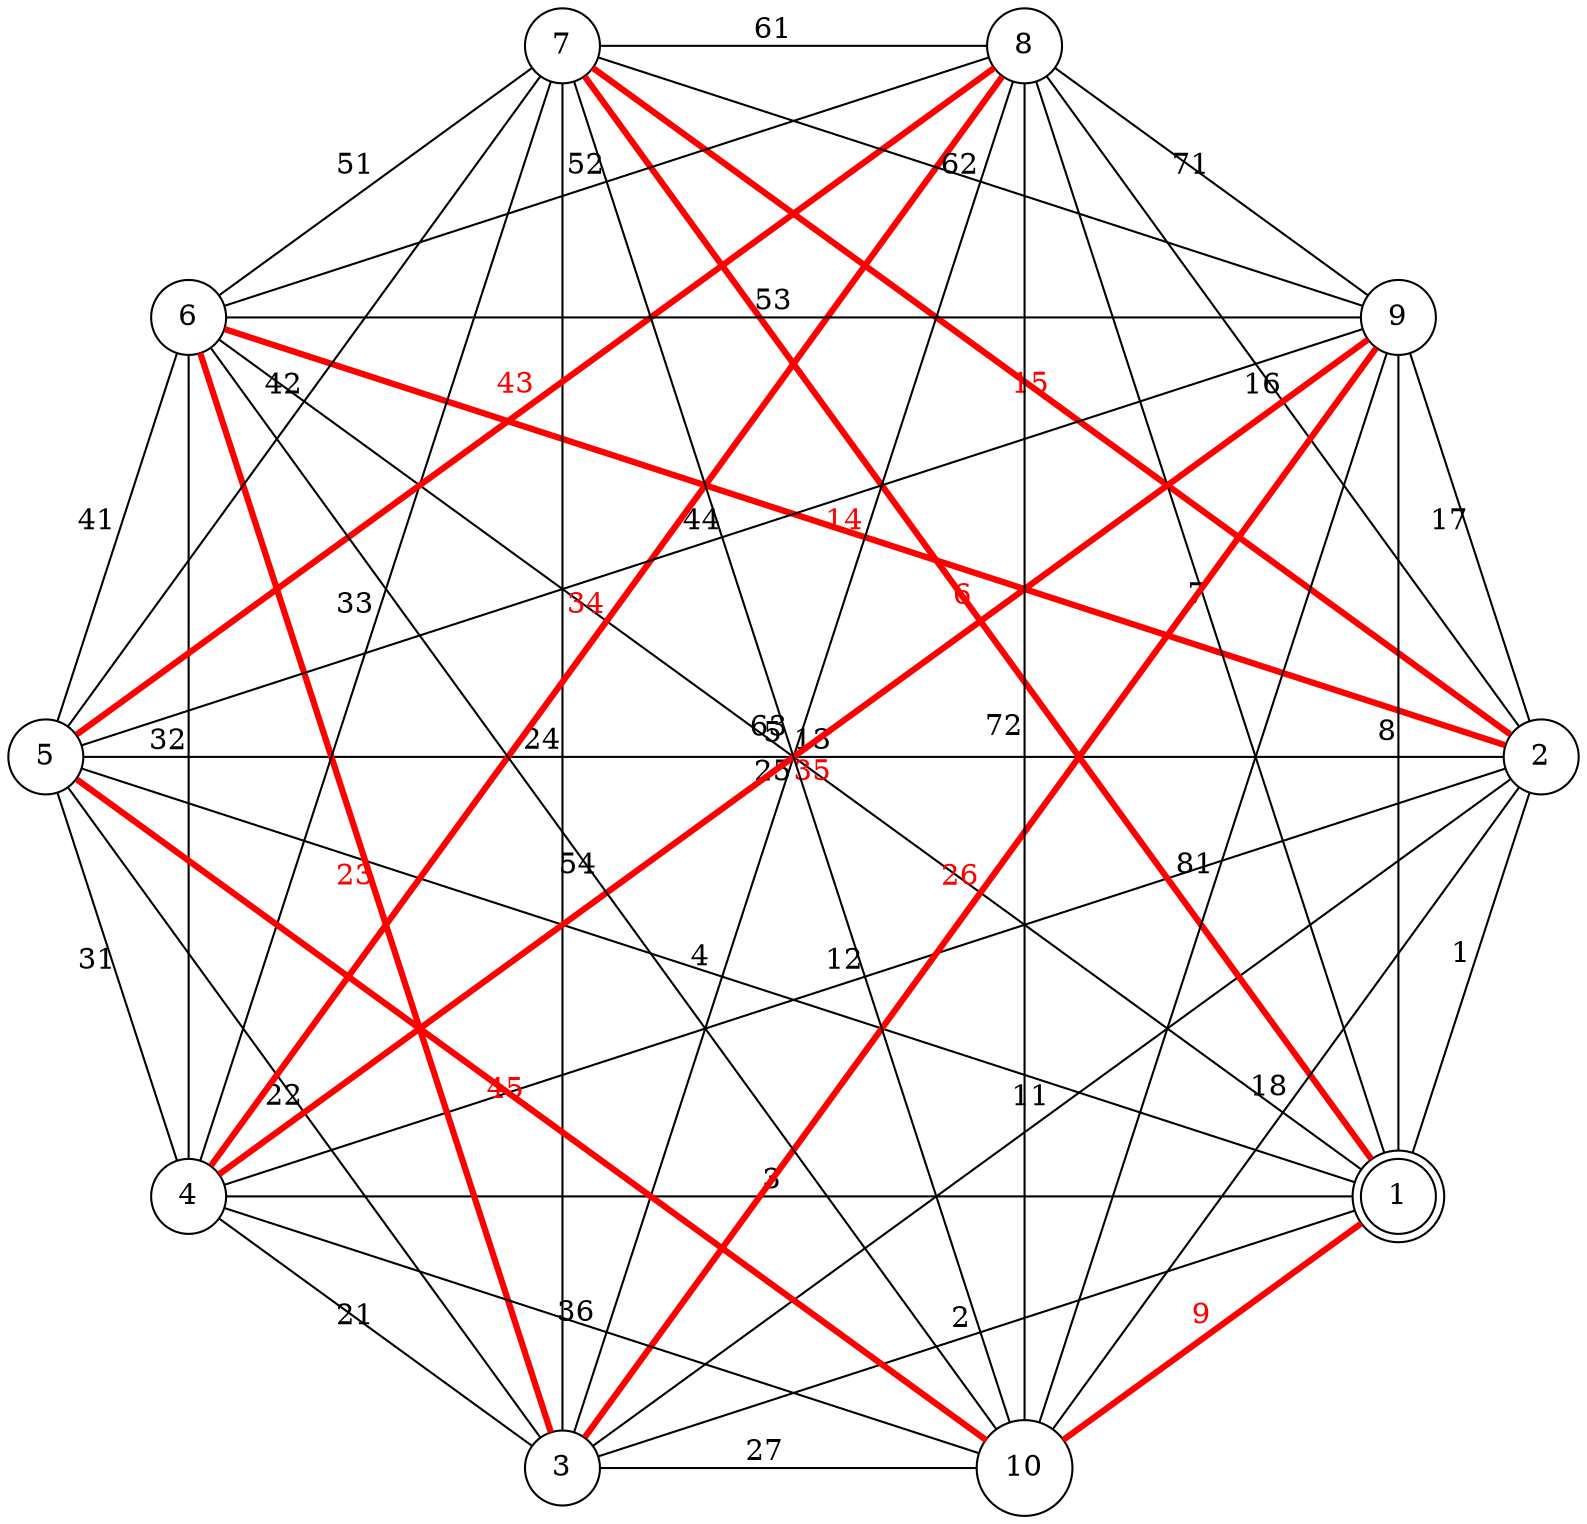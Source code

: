 graph {
	graph [layout=circo, overlap=scale, splines=true, mindist=2.5]
	node [shape=circle]
	1 [peripheries=2]
	2 -- 1 [label=1]
	3 -- 1 [label=2]
	3 -- 2 [label=11]
	4 -- 1 [label=3]
	4 -- 2 [label=12]
	4 -- 3 [label=21]
	5 -- 1 [label=4]
	5 -- 2 [label=13]
	5 -- 3 [label=22]
	5 -- 4 [label=31]
	6 -- 1 [label=5]
	6 -- 2 [label=14, color=red, penwidth=3.0, fontcolor=red]
	6 -- 3 [label=23, color=red, penwidth=3.0, fontcolor=red]
	6 -- 4 [label=32]
	6 -- 5 [label=41]
	7 -- 1 [label=6, color=red, penwidth=3.0, fontcolor=red]
	7 -- 2 [label=15, color=red, penwidth=3.0, fontcolor=red]
	7 -- 3 [label=24]
	7 -- 4 [label=33]
	7 -- 5 [label=42]
	7 -- 6 [label=51]
	8 -- 1 [label=7]
	8 -- 2 [label=16]
	8 -- 3 [label=25]
	8 -- 4 [label=34, color=red, penwidth=3.0, fontcolor=red]
	8 -- 5 [label=43, color=red, penwidth=3.0, fontcolor=red]
	8 -- 6 [label=52]
	8 -- 7 [label=61]
	9 -- 1 [label=8]
	9 -- 2 [label=17]
	9 -- 3 [label=26, color=red, penwidth=3.0, fontcolor=red]
	9 -- 4 [label=35, color=red, penwidth=3.0, fontcolor=red]
	9 -- 5 [label=44]
	9 -- 6 [label=53]
	9 -- 7 [label=62]
	9 -- 8 [label=71]
	10 -- 1 [label=9, color=red, penwidth=3.0, fontcolor=red]
	10 -- 2 [label=18]
	10 -- 3 [label=27]
	10 -- 4 [label=36]
	10 -- 5 [label=45, color=red, penwidth=3.0, fontcolor=red]
	10 -- 6 [label=54]
	10 -- 7 [label=63]
	10 -- 8 [label=72]
	10 -- 9 [label=81]
}